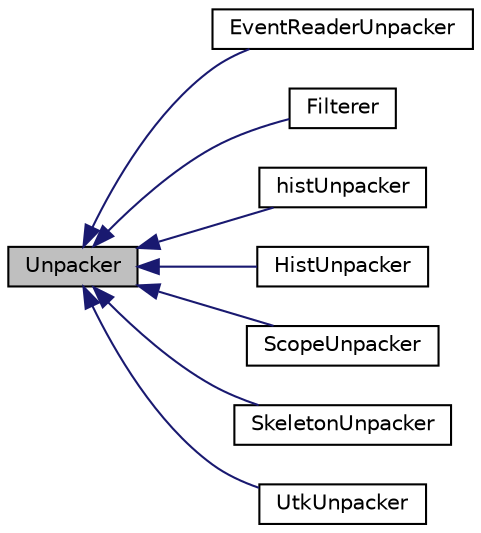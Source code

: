 digraph "Unpacker"
{
  edge [fontname="Helvetica",fontsize="10",labelfontname="Helvetica",labelfontsize="10"];
  node [fontname="Helvetica",fontsize="10",shape=record];
  rankdir="LR";
  Node1 [label="Unpacker",height=0.2,width=0.4,color="black", fillcolor="grey75", style="filled", fontcolor="black"];
  Node1 -> Node2 [dir="back",color="midnightblue",fontsize="10",style="solid",fontname="Helvetica"];
  Node2 [label="EventReaderUnpacker",height=0.2,width=0.4,color="black", fillcolor="white", style="filled",URL="$d5/da6/class_event_reader_unpacker.html"];
  Node1 -> Node3 [dir="back",color="midnightblue",fontsize="10",style="solid",fontname="Helvetica"];
  Node3 [label="Filterer",height=0.2,width=0.4,color="black", fillcolor="white", style="filled",URL="$d3/d4d/class_filterer.html"];
  Node1 -> Node4 [dir="back",color="midnightblue",fontsize="10",style="solid",fontname="Helvetica"];
  Node4 [label="histUnpacker",height=0.2,width=0.4,color="black", fillcolor="white", style="filled",URL="$d7/d51/classhist_unpacker.html"];
  Node1 -> Node5 [dir="back",color="midnightblue",fontsize="10",style="solid",fontname="Helvetica"];
  Node5 [label="HistUnpacker",height=0.2,width=0.4,color="black", fillcolor="white", style="filled",URL="$d0/d4f/class_hist_unpacker.html"];
  Node1 -> Node6 [dir="back",color="midnightblue",fontsize="10",style="solid",fontname="Helvetica"];
  Node6 [label="ScopeUnpacker",height=0.2,width=0.4,color="black", fillcolor="white", style="filled",URL="$d0/d1e/class_scope_unpacker.html",tooltip="Class that handles unpacking data and process for use with scope. "];
  Node1 -> Node7 [dir="back",color="midnightblue",fontsize="10",style="solid",fontname="Helvetica"];
  Node7 [label="SkeletonUnpacker",height=0.2,width=0.4,color="black", fillcolor="white", style="filled",URL="$d7/de2/class_skeleton_unpacker.html",tooltip="Class that handles data unpacking for the skeleton program. "];
  Node1 -> Node8 [dir="back",color="midnightblue",fontsize="10",style="solid",fontname="Helvetica"];
  Node8 [label="UtkUnpacker",height=0.2,width=0.4,color="black", fillcolor="white", style="filled",URL="$d4/d48/class_utk_unpacker.html"];
}
